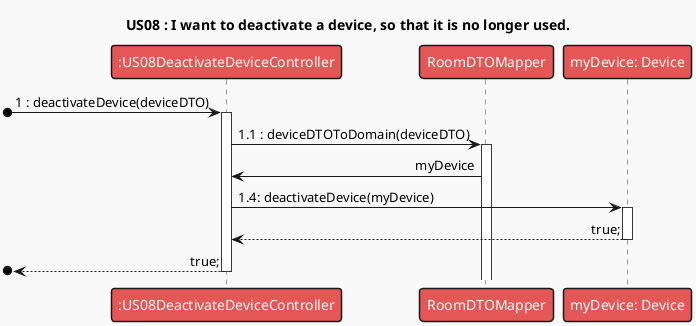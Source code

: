 @startuml
'https://plantuml.com/sequence-diagram

!theme mars
skinparam sequenceMessageAlign direction

title US08 : I want to deactivate a device, so that it is no longer used.
[o-> ":US08DeactivateDeviceController" ++ : 1 : deactivateDevice(deviceDTO)
":US08DeactivateDeviceController"-> "RoomDTOMapper" ++ : 1.1 : deviceDTOToDomain(deviceDTO)
"RoomDTOMapper"-> ":US08DeactivateDeviceController" : myDevice
":US08DeactivateDeviceController" -> "myDevice: Device" ++: 1.4: deactivateDevice(myDevice)
    "myDevice: Device" --> ":US08DeactivateDeviceController" --: true;
[o<-- ":US08DeactivateDeviceController" --: true;
@enduml